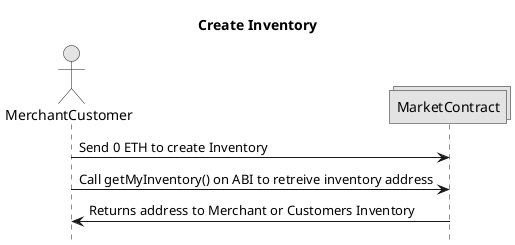 @startuml
hide footbox
title Create Inventory
skinparam monochrome true

actor MerchantCustomer
collections MarketContract

MerchantCustomer -> MarketContract : Send 0 ETH to create Inventory
MerchantCustomer -> MarketContract : Call getMyInventory() on ABI to retreive inventory address
MarketContract -> MerchantCustomer : Returns address to Merchant or Customers Inventory

@enduml